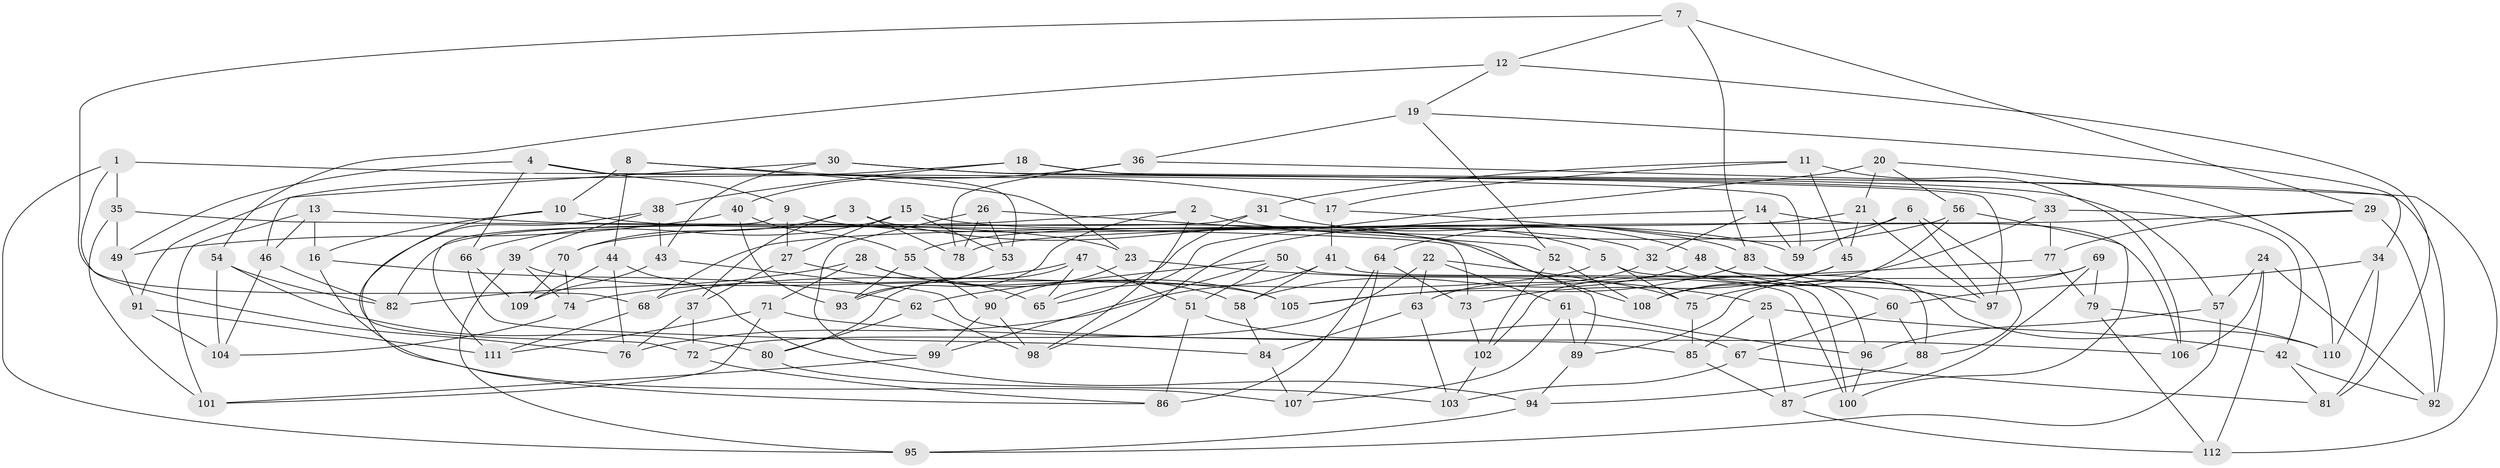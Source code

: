 // coarse degree distribution, {6: 0.5588235294117647, 5: 0.08823529411764706, 4: 0.35294117647058826}
// Generated by graph-tools (version 1.1) at 2025/52/02/27/25 19:52:34]
// undirected, 112 vertices, 224 edges
graph export_dot {
graph [start="1"]
  node [color=gray90,style=filled];
  1;
  2;
  3;
  4;
  5;
  6;
  7;
  8;
  9;
  10;
  11;
  12;
  13;
  14;
  15;
  16;
  17;
  18;
  19;
  20;
  21;
  22;
  23;
  24;
  25;
  26;
  27;
  28;
  29;
  30;
  31;
  32;
  33;
  34;
  35;
  36;
  37;
  38;
  39;
  40;
  41;
  42;
  43;
  44;
  45;
  46;
  47;
  48;
  49;
  50;
  51;
  52;
  53;
  54;
  55;
  56;
  57;
  58;
  59;
  60;
  61;
  62;
  63;
  64;
  65;
  66;
  67;
  68;
  69;
  70;
  71;
  72;
  73;
  74;
  75;
  76;
  77;
  78;
  79;
  80;
  81;
  82;
  83;
  84;
  85;
  86;
  87;
  88;
  89;
  90;
  91;
  92;
  93;
  94;
  95;
  96;
  97;
  98;
  99;
  100;
  101;
  102;
  103;
  104;
  105;
  106;
  107;
  108;
  109;
  110;
  111;
  112;
  1 -- 59;
  1 -- 95;
  1 -- 76;
  1 -- 35;
  2 -- 70;
  2 -- 98;
  2 -- 93;
  2 -- 5;
  3 -- 37;
  3 -- 89;
  3 -- 70;
  3 -- 78;
  4 -- 66;
  4 -- 9;
  4 -- 49;
  4 -- 53;
  5 -- 68;
  5 -- 96;
  5 -- 75;
  6 -- 88;
  6 -- 97;
  6 -- 59;
  6 -- 55;
  7 -- 83;
  7 -- 12;
  7 -- 68;
  7 -- 29;
  8 -- 23;
  8 -- 10;
  8 -- 17;
  8 -- 44;
  9 -- 59;
  9 -- 27;
  9 -- 111;
  10 -- 16;
  10 -- 108;
  10 -- 72;
  11 -- 45;
  11 -- 106;
  11 -- 31;
  11 -- 17;
  12 -- 19;
  12 -- 81;
  12 -- 54;
  13 -- 23;
  13 -- 101;
  13 -- 46;
  13 -- 16;
  14 -- 98;
  14 -- 59;
  14 -- 32;
  14 -- 106;
  15 -- 27;
  15 -- 66;
  15 -- 32;
  15 -- 53;
  16 -- 62;
  16 -- 107;
  17 -- 41;
  17 -- 83;
  18 -- 38;
  18 -- 57;
  18 -- 91;
  18 -- 92;
  19 -- 34;
  19 -- 52;
  19 -- 36;
  20 -- 21;
  20 -- 110;
  20 -- 65;
  20 -- 56;
  21 -- 97;
  21 -- 68;
  21 -- 45;
  22 -- 61;
  22 -- 72;
  22 -- 63;
  22 -- 75;
  23 -- 25;
  23 -- 90;
  24 -- 57;
  24 -- 92;
  24 -- 112;
  24 -- 106;
  25 -- 42;
  25 -- 87;
  25 -- 85;
  26 -- 53;
  26 -- 78;
  26 -- 52;
  26 -- 99;
  27 -- 37;
  27 -- 65;
  28 -- 82;
  28 -- 71;
  28 -- 105;
  28 -- 58;
  29 -- 92;
  29 -- 77;
  29 -- 78;
  30 -- 97;
  30 -- 43;
  30 -- 33;
  30 -- 46;
  31 -- 65;
  31 -- 48;
  31 -- 82;
  32 -- 60;
  32 -- 63;
  33 -- 77;
  33 -- 102;
  33 -- 42;
  34 -- 81;
  34 -- 110;
  34 -- 60;
  35 -- 49;
  35 -- 73;
  35 -- 101;
  36 -- 112;
  36 -- 40;
  36 -- 78;
  37 -- 72;
  37 -- 76;
  38 -- 86;
  38 -- 43;
  38 -- 39;
  39 -- 74;
  39 -- 95;
  39 -- 105;
  40 -- 93;
  40 -- 55;
  40 -- 49;
  41 -- 100;
  41 -- 58;
  41 -- 76;
  42 -- 81;
  42 -- 92;
  43 -- 109;
  43 -- 85;
  44 -- 76;
  44 -- 94;
  44 -- 109;
  45 -- 73;
  45 -- 108;
  46 -- 82;
  46 -- 104;
  47 -- 65;
  47 -- 74;
  47 -- 51;
  47 -- 80;
  48 -- 97;
  48 -- 88;
  48 -- 58;
  49 -- 91;
  50 -- 51;
  50 -- 62;
  50 -- 99;
  50 -- 100;
  51 -- 67;
  51 -- 86;
  52 -- 102;
  52 -- 108;
  53 -- 93;
  54 -- 82;
  54 -- 80;
  54 -- 104;
  55 -- 90;
  55 -- 93;
  56 -- 64;
  56 -- 100;
  56 -- 108;
  57 -- 96;
  57 -- 95;
  58 -- 84;
  60 -- 88;
  60 -- 67;
  61 -- 89;
  61 -- 96;
  61 -- 107;
  62 -- 80;
  62 -- 98;
  63 -- 84;
  63 -- 103;
  64 -- 107;
  64 -- 86;
  64 -- 73;
  66 -- 84;
  66 -- 109;
  67 -- 103;
  67 -- 81;
  68 -- 111;
  69 -- 89;
  69 -- 75;
  69 -- 87;
  69 -- 79;
  70 -- 74;
  70 -- 109;
  71 -- 101;
  71 -- 106;
  71 -- 111;
  72 -- 86;
  73 -- 102;
  74 -- 104;
  75 -- 85;
  77 -- 105;
  77 -- 79;
  79 -- 112;
  79 -- 110;
  80 -- 103;
  83 -- 110;
  83 -- 105;
  84 -- 107;
  85 -- 87;
  87 -- 112;
  88 -- 94;
  89 -- 94;
  90 -- 99;
  90 -- 98;
  91 -- 104;
  91 -- 111;
  94 -- 95;
  96 -- 100;
  99 -- 101;
  102 -- 103;
}
